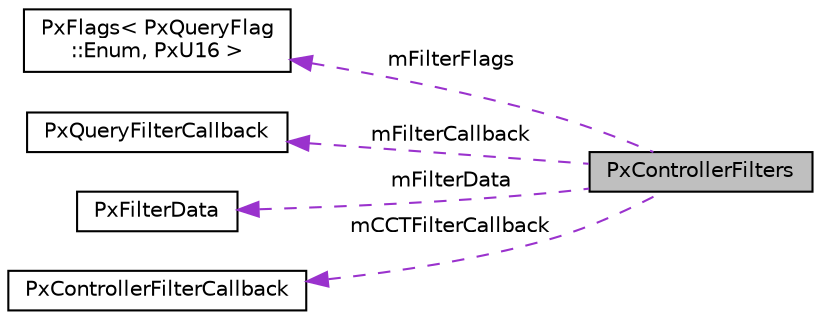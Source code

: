 digraph "PxControllerFilters"
{
  edge [fontname="Helvetica",fontsize="10",labelfontname="Helvetica",labelfontsize="10"];
  node [fontname="Helvetica",fontsize="10",shape=record];
  rankdir="LR";
  Node1 [label="PxControllerFilters",height=0.2,width=0.4,color="black", fillcolor="grey75", style="filled", fontcolor="black"];
  Node2 -> Node1 [dir="back",color="darkorchid3",fontsize="10",style="dashed",label=" mFilterFlags" ,fontname="Helvetica"];
  Node2 [label="PxFlags\< PxQueryFlag\l::Enum, PxU16 \>",height=0.2,width=0.4,color="black", fillcolor="white", style="filled",URL="$classPxFlags.html"];
  Node3 -> Node1 [dir="back",color="darkorchid3",fontsize="10",style="dashed",label=" mFilterCallback" ,fontname="Helvetica"];
  Node3 [label="PxQueryFilterCallback",height=0.2,width=0.4,color="black", fillcolor="white", style="filled",URL="$classPxQueryFilterCallback.html",tooltip="Scene query filtering callbacks. "];
  Node4 -> Node1 [dir="back",color="darkorchid3",fontsize="10",style="dashed",label=" mFilterData" ,fontname="Helvetica"];
  Node4 [label="PxFilterData",height=0.2,width=0.4,color="black", fillcolor="white", style="filled",URL="$structPxFilterData.html",tooltip="PxFilterData is user-definable data which gets passed into the collision filtering shader and/or call..."];
  Node5 -> Node1 [dir="back",color="darkorchid3",fontsize="10",style="dashed",label=" mCCTFilterCallback" ,fontname="Helvetica"];
  Node5 [label="PxControllerFilterCallback",height=0.2,width=0.4,color="black", fillcolor="white", style="filled",URL="$classPxControllerFilterCallback.html",tooltip="Dedicated filtering callback for CCT vs CCT. "];
}

